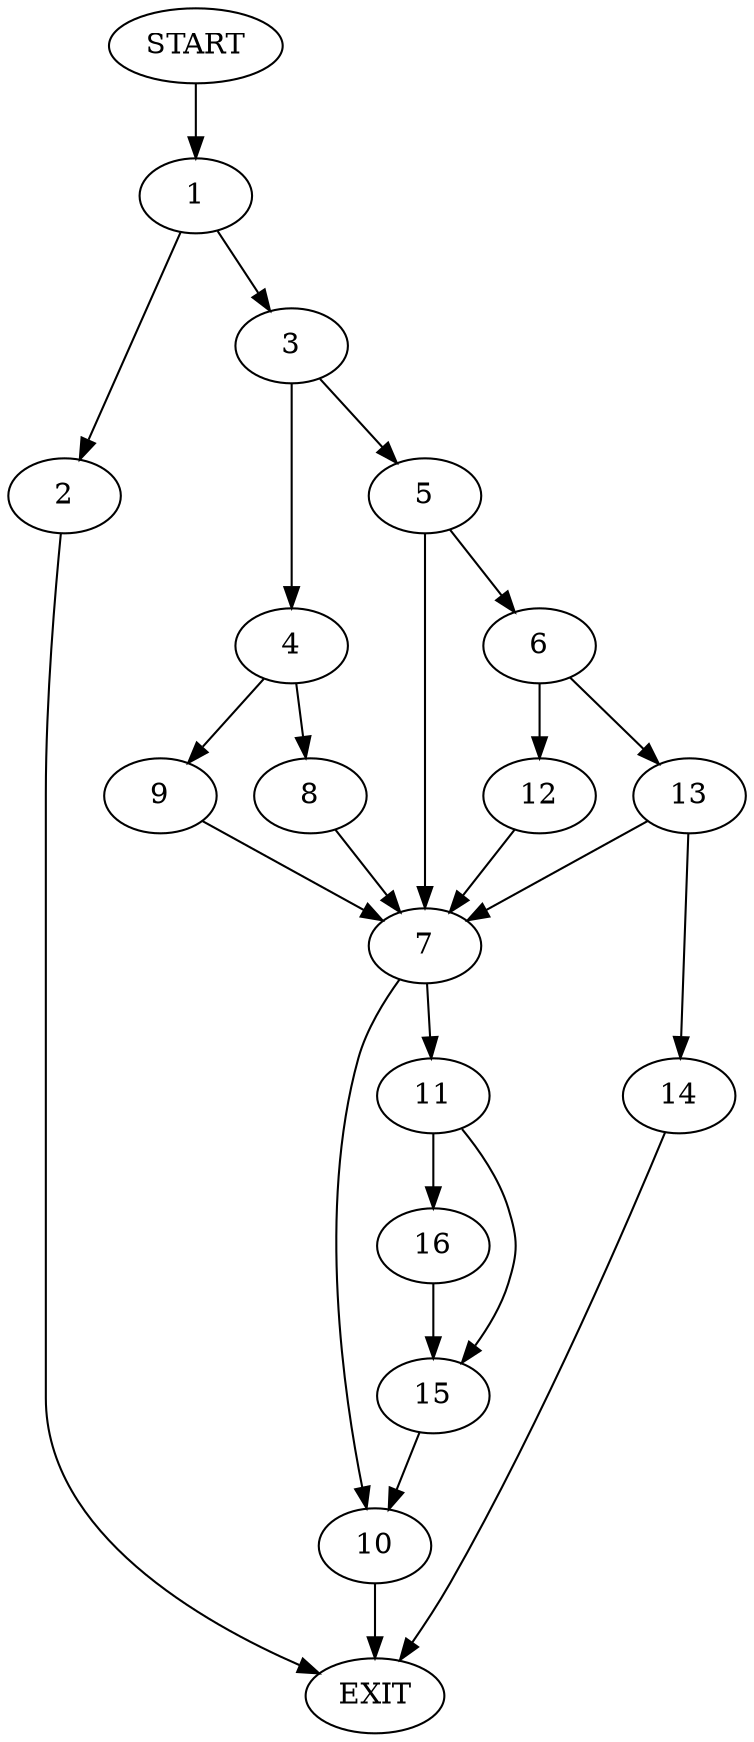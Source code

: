 digraph {
0 [label="START"]
17 [label="EXIT"]
0 -> 1
1 -> 2
1 -> 3
2 -> 17
3 -> 4
3 -> 5
5 -> 6
5 -> 7
4 -> 8
4 -> 9
8 -> 7
9 -> 7
7 -> 10
7 -> 11
6 -> 12
6 -> 13
13 -> 7
13 -> 14
12 -> 7
14 -> 17
11 -> 15
11 -> 16
10 -> 17
16 -> 15
15 -> 10
}
